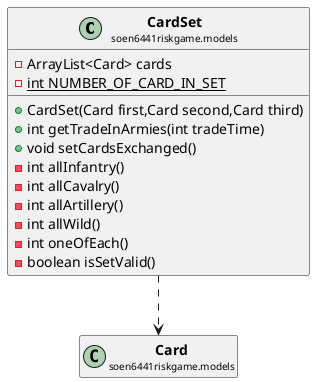 @startuml

skinparam svgLinkTarget _parent
skinparam linetype ortho
set namespaceSeparator none
class "<b><size:14>CardSet</b>\n<size:10>soen6441riskgame.models" as soen6441riskgame.models.CardSet  [[../../soen6441riskgame/models/CardSet.html{soen6441riskgame.models.CardSet}]] {
-ArrayList<Card> cards
{static} -int NUMBER_OF_CARD_IN_SET
+CardSet(Card first,Card second,Card third)
+int getTradeInArmies(int tradeTime)
+void setCardsExchanged()
-int allInfantry()
-int allCavalry()
-int allArtillery()
-int allWild()
-int oneOfEach()
-boolean isSetValid()
}




class "<b><size:14>Card</b>\n<size:10>soen6441riskgame.models" as soen6441riskgame.models.Card  [[../../soen6441riskgame/models/Card.html{soen6441riskgame.models.Card}]] {
}

hide soen6441riskgame.models.Card fields
hide soen6441riskgame.models.Card methods

soen6441riskgame.models.CardSet ..> soen6441riskgame.models.Card


@enduml

